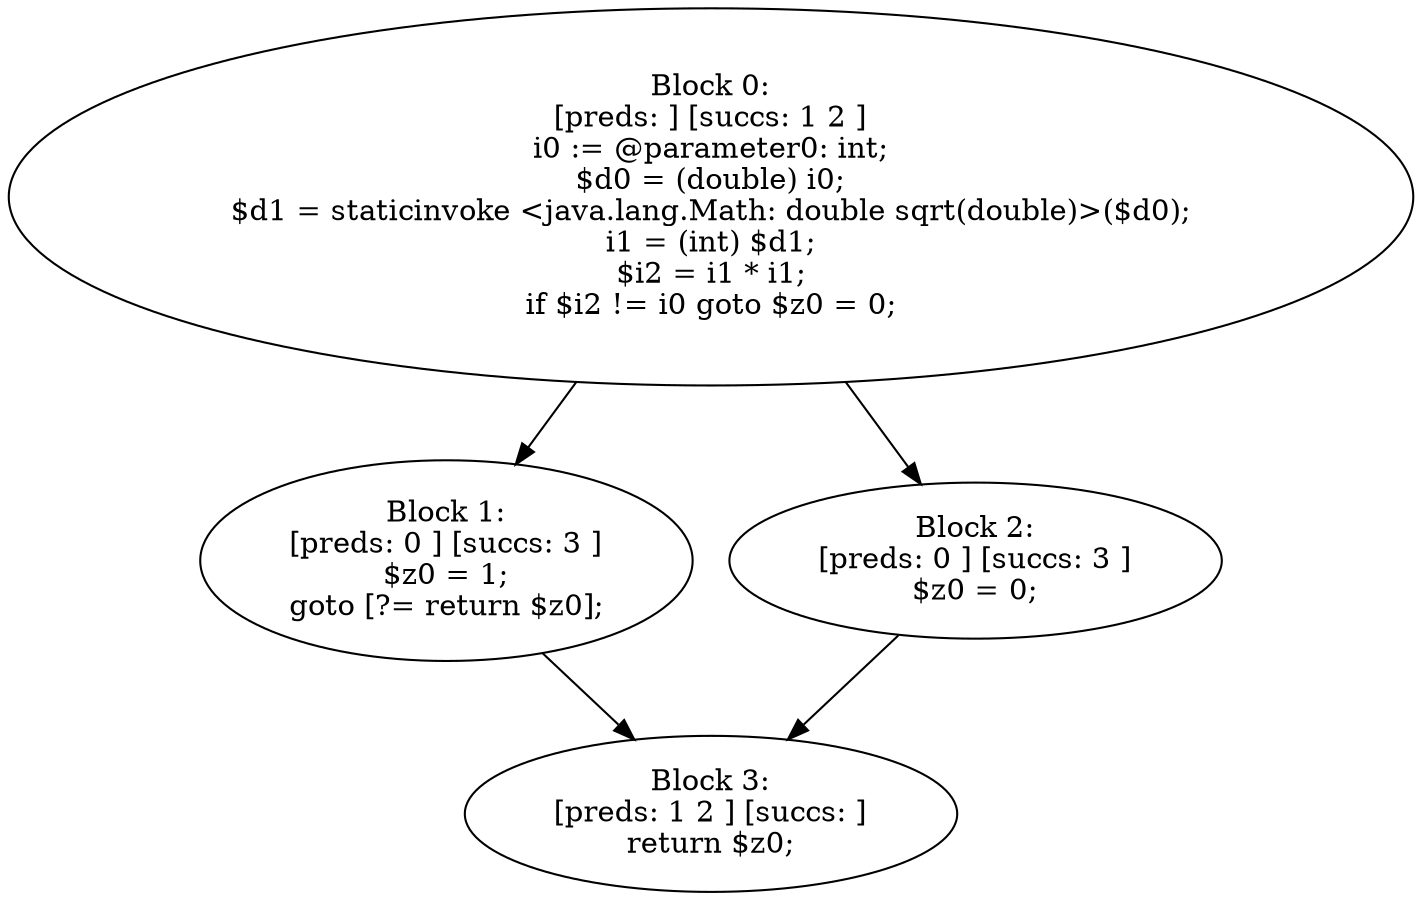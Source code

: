 digraph "unitGraph" {
    "Block 0:
[preds: ] [succs: 1 2 ]
i0 := @parameter0: int;
$d0 = (double) i0;
$d1 = staticinvoke <java.lang.Math: double sqrt(double)>($d0);
i1 = (int) $d1;
$i2 = i1 * i1;
if $i2 != i0 goto $z0 = 0;
"
    "Block 1:
[preds: 0 ] [succs: 3 ]
$z0 = 1;
goto [?= return $z0];
"
    "Block 2:
[preds: 0 ] [succs: 3 ]
$z0 = 0;
"
    "Block 3:
[preds: 1 2 ] [succs: ]
return $z0;
"
    "Block 0:
[preds: ] [succs: 1 2 ]
i0 := @parameter0: int;
$d0 = (double) i0;
$d1 = staticinvoke <java.lang.Math: double sqrt(double)>($d0);
i1 = (int) $d1;
$i2 = i1 * i1;
if $i2 != i0 goto $z0 = 0;
"->"Block 1:
[preds: 0 ] [succs: 3 ]
$z0 = 1;
goto [?= return $z0];
";
    "Block 0:
[preds: ] [succs: 1 2 ]
i0 := @parameter0: int;
$d0 = (double) i0;
$d1 = staticinvoke <java.lang.Math: double sqrt(double)>($d0);
i1 = (int) $d1;
$i2 = i1 * i1;
if $i2 != i0 goto $z0 = 0;
"->"Block 2:
[preds: 0 ] [succs: 3 ]
$z0 = 0;
";
    "Block 1:
[preds: 0 ] [succs: 3 ]
$z0 = 1;
goto [?= return $z0];
"->"Block 3:
[preds: 1 2 ] [succs: ]
return $z0;
";
    "Block 2:
[preds: 0 ] [succs: 3 ]
$z0 = 0;
"->"Block 3:
[preds: 1 2 ] [succs: ]
return $z0;
";
}

